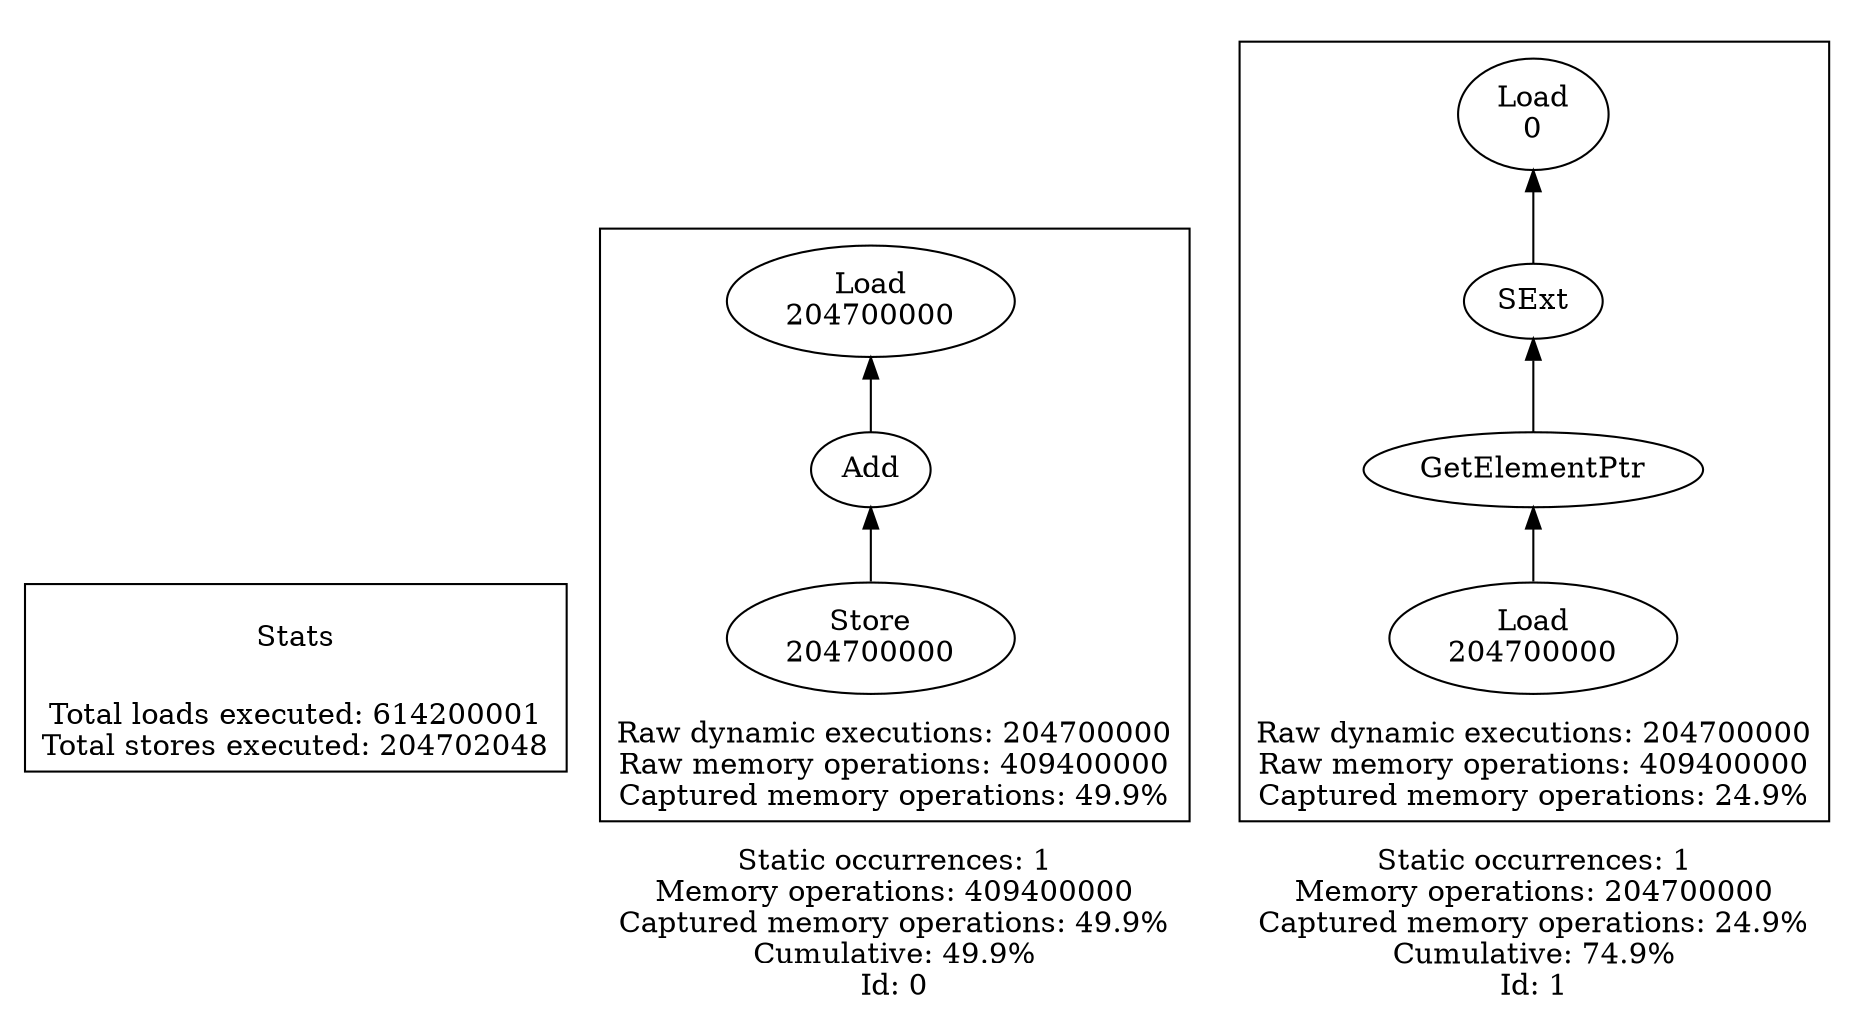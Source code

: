 strict digraph {
rankdir=BT
subgraph {
Stats [shape=plaintext]
cluster=true
label="Total loads executed: 614200001\nTotal stores executed: 204702048"
}
subgraph {
subgraph {
{
rank=max
"0_0" [shape=point style=invis]
}
{
rank=min
"0_0_2" [label="Store\n204700000"]
}
"0_0_1" [label="Add"]
"0_0_2" -> "0_0_1"
"0_0_0" [label="Load\n204700000"]
"0_0_1" -> "0_0_0"
cluster=true
label="Raw dynamic executions: 204700000\nRaw memory operations: 409400000\nCaptured memory operations: 49.9%"
}
cluster=true
penwidth=0
label="Static occurrences: 1\nMemory operations: 409400000\nCaptured memory operations: 49.9%\nCumulative: 49.9%\nId: 0"
}
subgraph {
subgraph {
{
rank=max
"1_0" [shape=point style=invis]
}
{
rank=min
"1_0_20" [label="Load\n204700000"]
}
"1_0_19" [label="GetElementPtr"]
"1_0_20" -> "1_0_19"
"1_0_18" [label="SExt"]
"1_0_17" [label="Load\n0"]
"1_0_18" -> "1_0_17"
"1_0_19" -> "1_0_18"
cluster=true
label="Raw dynamic executions: 204700000\nRaw memory operations: 409400000\nCaptured memory operations: 24.9%"
}
cluster=true
penwidth=0
label="Static occurrences: 1\nMemory operations: 204700000\nCaptured memory operations: 24.9%\nCumulative: 74.9%\nId: 1"
}
}
